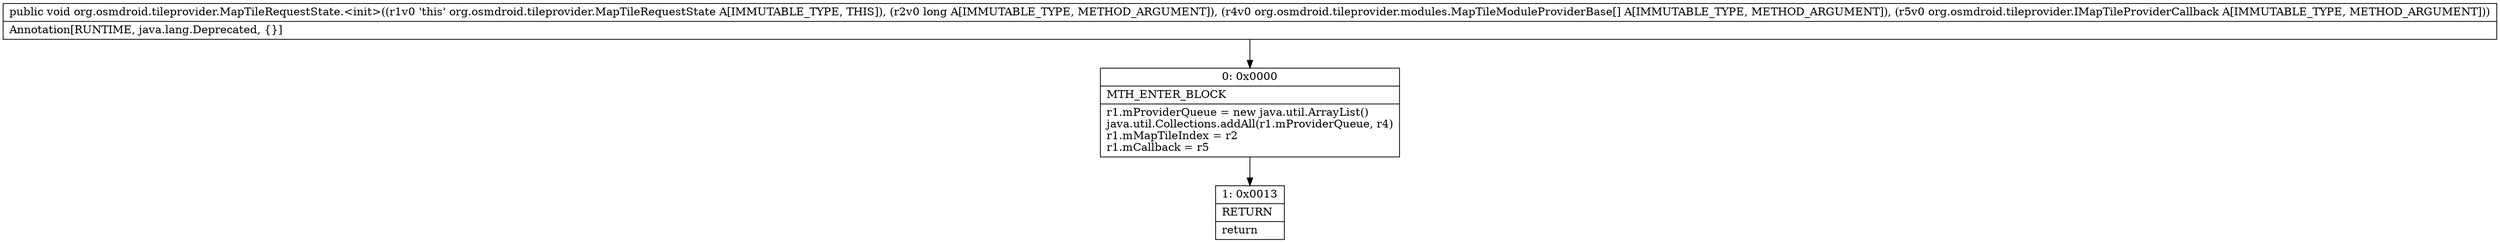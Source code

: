 digraph "CFG fororg.osmdroid.tileprovider.MapTileRequestState.\<init\>(J[Lorg\/osmdroid\/tileprovider\/modules\/MapTileModuleProviderBase;Lorg\/osmdroid\/tileprovider\/IMapTileProviderCallback;)V" {
Node_0 [shape=record,label="{0\:\ 0x0000|MTH_ENTER_BLOCK\l|r1.mProviderQueue = new java.util.ArrayList()\ljava.util.Collections.addAll(r1.mProviderQueue, r4)\lr1.mMapTileIndex = r2\lr1.mCallback = r5\l}"];
Node_1 [shape=record,label="{1\:\ 0x0013|RETURN\l|return\l}"];
MethodNode[shape=record,label="{public void org.osmdroid.tileprovider.MapTileRequestState.\<init\>((r1v0 'this' org.osmdroid.tileprovider.MapTileRequestState A[IMMUTABLE_TYPE, THIS]), (r2v0 long A[IMMUTABLE_TYPE, METHOD_ARGUMENT]), (r4v0 org.osmdroid.tileprovider.modules.MapTileModuleProviderBase[] A[IMMUTABLE_TYPE, METHOD_ARGUMENT]), (r5v0 org.osmdroid.tileprovider.IMapTileProviderCallback A[IMMUTABLE_TYPE, METHOD_ARGUMENT]))  | Annotation[RUNTIME, java.lang.Deprecated, \{\}]\l}"];
MethodNode -> Node_0;
Node_0 -> Node_1;
}


